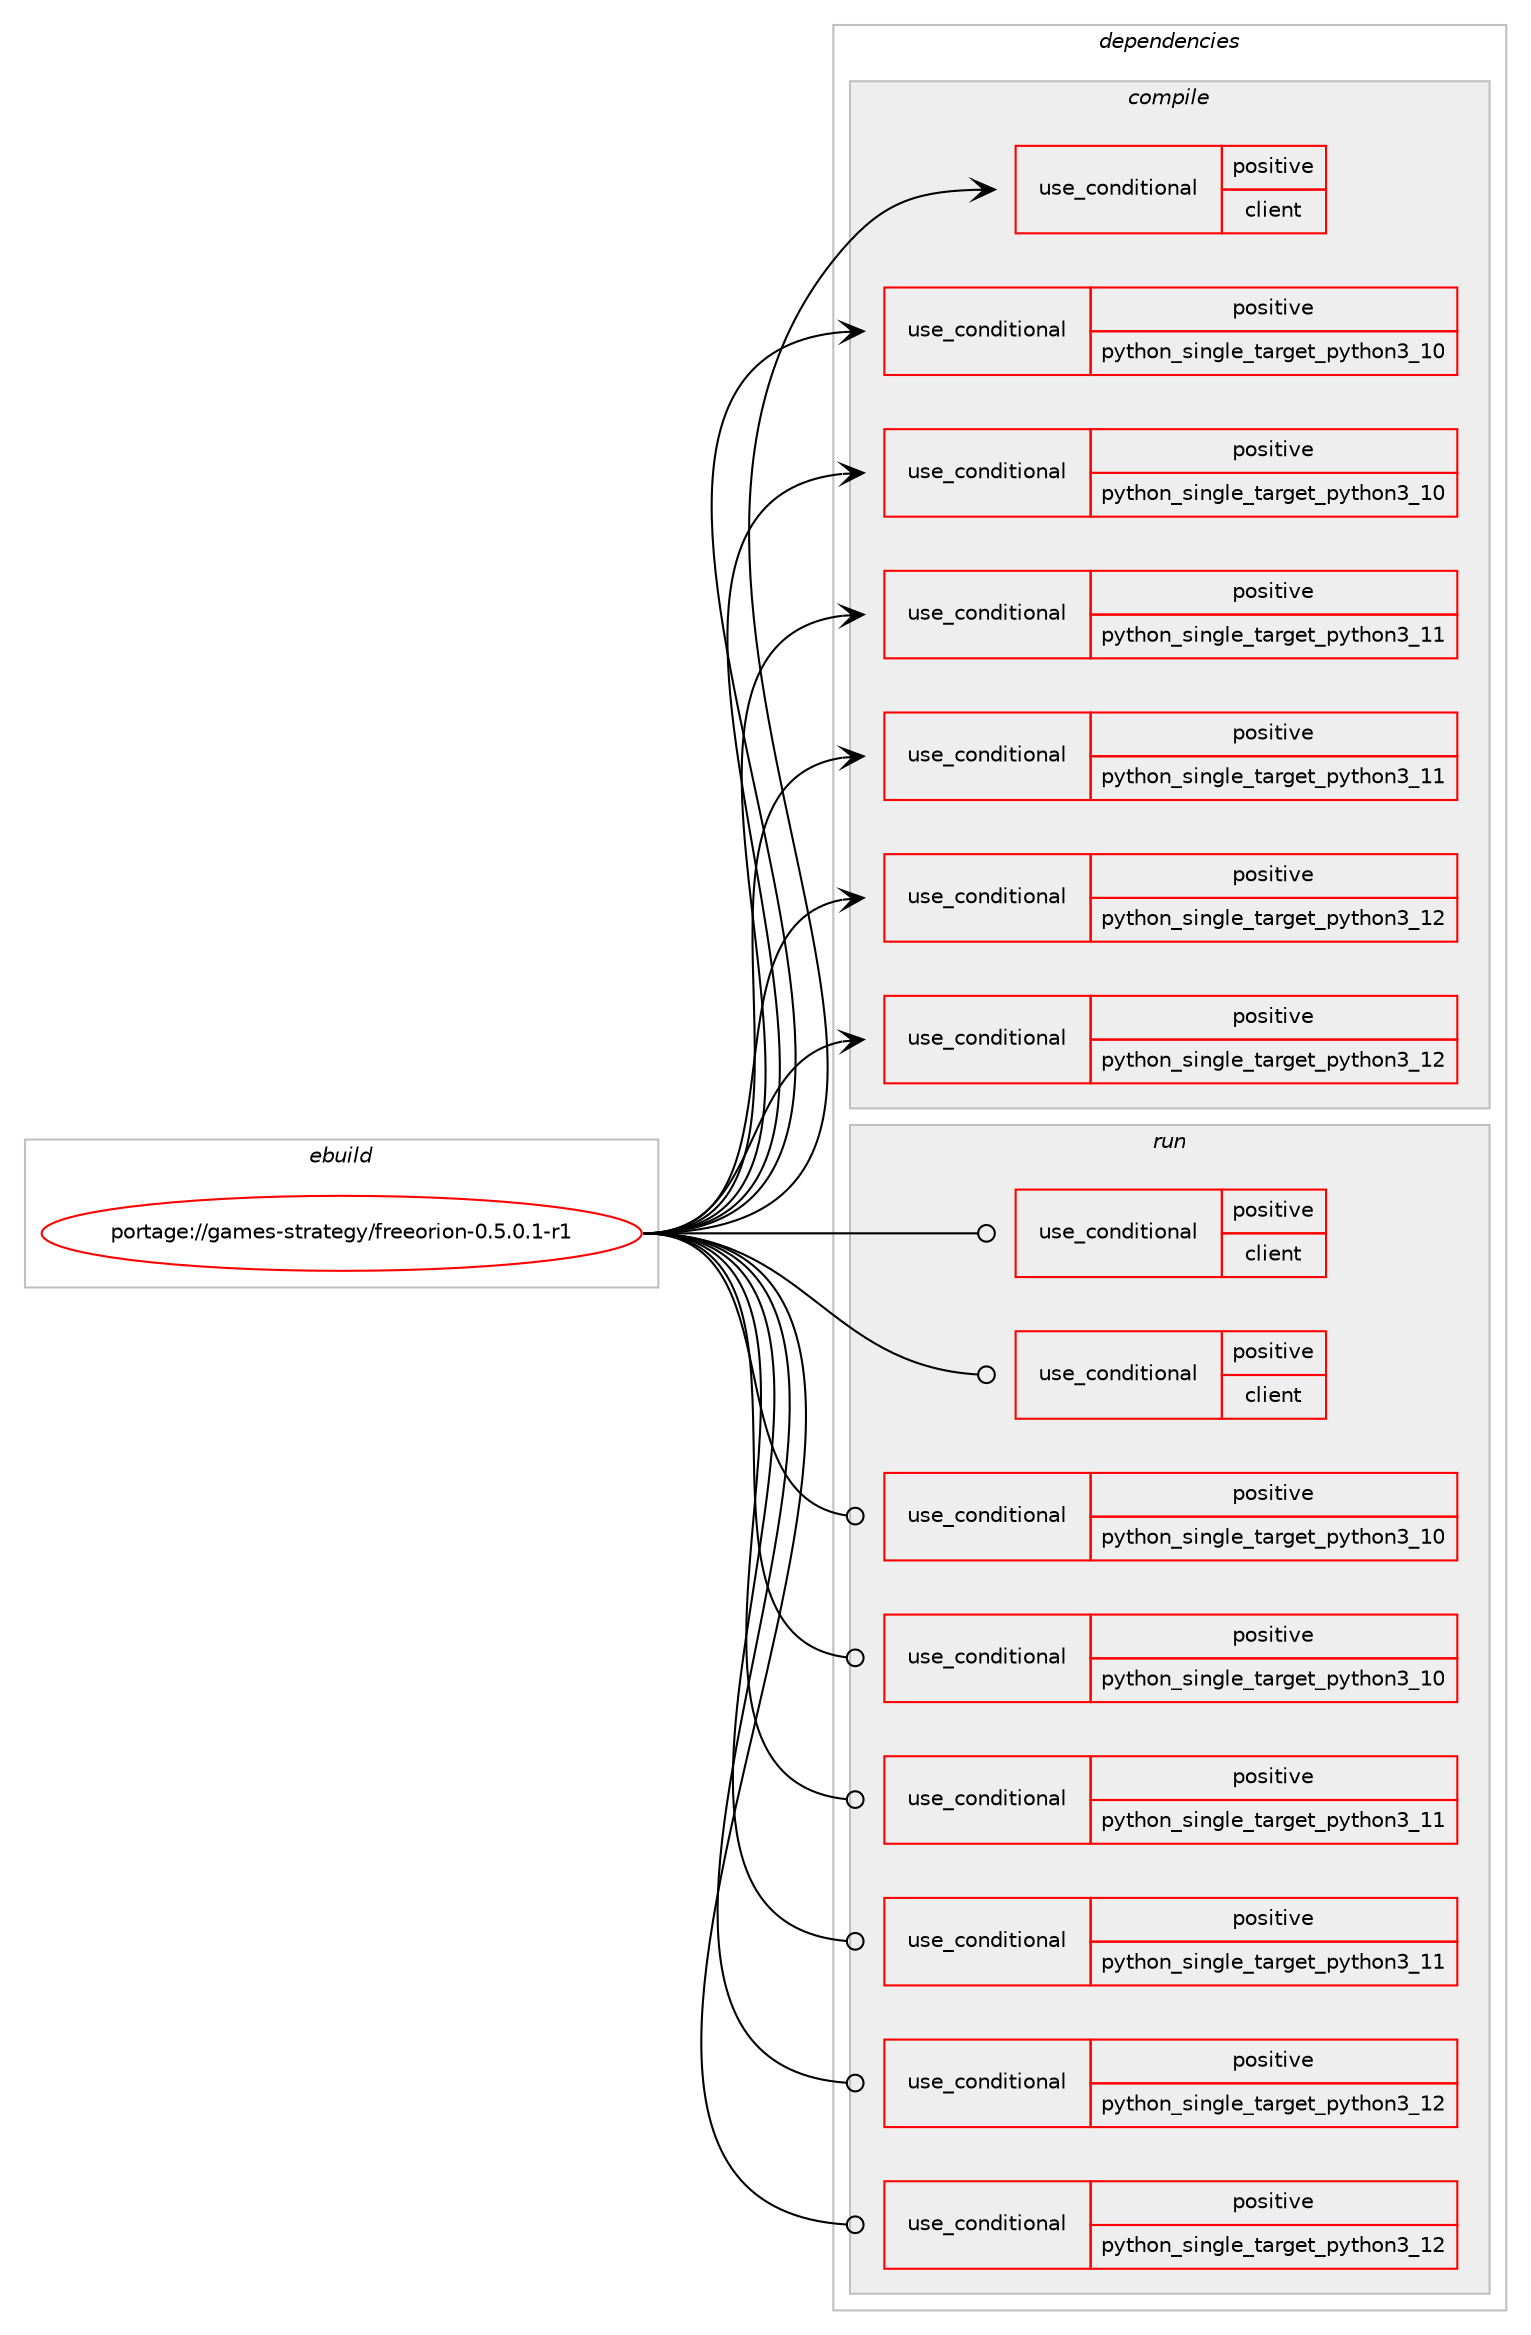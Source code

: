 digraph prolog {

# *************
# Graph options
# *************

newrank=true;
concentrate=true;
compound=true;
graph [rankdir=LR,fontname=Helvetica,fontsize=10,ranksep=1.5];#, ranksep=2.5, nodesep=0.2];
edge  [arrowhead=vee];
node  [fontname=Helvetica,fontsize=10];

# **********
# The ebuild
# **********

subgraph cluster_leftcol {
color=gray;
rank=same;
label=<<i>ebuild</i>>;
id [label="portage://games-strategy/freeorion-0.5.0.1-r1", color=red, width=4, href="../games-strategy/freeorion-0.5.0.1-r1.svg"];
}

# ****************
# The dependencies
# ****************

subgraph cluster_midcol {
color=gray;
label=<<i>dependencies</i>>;
subgraph cluster_compile {
fillcolor="#eeeeee";
style=filled;
label=<<i>compile</i>>;
subgraph cond63368 {
dependency116895 [label=<<TABLE BORDER="0" CELLBORDER="1" CELLSPACING="0" CELLPADDING="4"><TR><TD ROWSPAN="3" CELLPADDING="10">use_conditional</TD></TR><TR><TD>positive</TD></TR><TR><TD>client</TD></TR></TABLE>>, shape=none, color=red];
# *** BEGIN UNKNOWN DEPENDENCY TYPE (TODO) ***
# dependency116895 -> package_dependency(portage://games-strategy/freeorion-0.5.0.1-r1,install,no,media-libs,freetype,none,[,,],[],[])
# *** END UNKNOWN DEPENDENCY TYPE (TODO) ***

# *** BEGIN UNKNOWN DEPENDENCY TYPE (TODO) ***
# dependency116895 -> package_dependency(portage://games-strategy/freeorion-0.5.0.1-r1,install,no,media-libs,glew,none,[,,],[slot(0),equal],[])
# *** END UNKNOWN DEPENDENCY TYPE (TODO) ***

# *** BEGIN UNKNOWN DEPENDENCY TYPE (TODO) ***
# dependency116895 -> package_dependency(portage://games-strategy/freeorion-0.5.0.1-r1,install,no,media-libs,libglvnd,none,[,,],[],[])
# *** END UNKNOWN DEPENDENCY TYPE (TODO) ***

# *** BEGIN UNKNOWN DEPENDENCY TYPE (TODO) ***
# dependency116895 -> package_dependency(portage://games-strategy/freeorion-0.5.0.1-r1,install,no,media-libs,libogg,none,[,,],[],[])
# *** END UNKNOWN DEPENDENCY TYPE (TODO) ***

# *** BEGIN UNKNOWN DEPENDENCY TYPE (TODO) ***
# dependency116895 -> package_dependency(portage://games-strategy/freeorion-0.5.0.1-r1,install,no,media-libs,libpng,none,[,,],any_same_slot,[])
# *** END UNKNOWN DEPENDENCY TYPE (TODO) ***

# *** BEGIN UNKNOWN DEPENDENCY TYPE (TODO) ***
# dependency116895 -> package_dependency(portage://games-strategy/freeorion-0.5.0.1-r1,install,no,media-libs,libsdl2,none,[,,],[],[use(enable(opengl),none),use(enable(video),none)])
# *** END UNKNOWN DEPENDENCY TYPE (TODO) ***

# *** BEGIN UNKNOWN DEPENDENCY TYPE (TODO) ***
# dependency116895 -> package_dependency(portage://games-strategy/freeorion-0.5.0.1-r1,install,no,media-libs,libvorbis,none,[,,],[],[])
# *** END UNKNOWN DEPENDENCY TYPE (TODO) ***

# *** BEGIN UNKNOWN DEPENDENCY TYPE (TODO) ***
# dependency116895 -> package_dependency(portage://games-strategy/freeorion-0.5.0.1-r1,install,no,media-libs,openal,none,[,,],[],[])
# *** END UNKNOWN DEPENDENCY TYPE (TODO) ***

}
id:e -> dependency116895:w [weight=20,style="solid",arrowhead="vee"];
subgraph cond63369 {
dependency116896 [label=<<TABLE BORDER="0" CELLBORDER="1" CELLSPACING="0" CELLPADDING="4"><TR><TD ROWSPAN="3" CELLPADDING="10">use_conditional</TD></TR><TR><TD>positive</TD></TR><TR><TD>python_single_target_python3_10</TD></TR></TABLE>>, shape=none, color=red];
# *** BEGIN UNKNOWN DEPENDENCY TYPE (TODO) ***
# dependency116896 -> package_dependency(portage://games-strategy/freeorion-0.5.0.1-r1,install,no,dev-lang,python,none,[,,],[slot(3.10)],[])
# *** END UNKNOWN DEPENDENCY TYPE (TODO) ***

}
id:e -> dependency116896:w [weight=20,style="solid",arrowhead="vee"];
subgraph cond63370 {
dependency116897 [label=<<TABLE BORDER="0" CELLBORDER="1" CELLSPACING="0" CELLPADDING="4"><TR><TD ROWSPAN="3" CELLPADDING="10">use_conditional</TD></TR><TR><TD>positive</TD></TR><TR><TD>python_single_target_python3_10</TD></TR></TABLE>>, shape=none, color=red];
# *** BEGIN UNKNOWN DEPENDENCY TYPE (TODO) ***
# dependency116897 -> package_dependency(portage://games-strategy/freeorion-0.5.0.1-r1,install,no,dev-libs,boost,none,[,,],any_same_slot,[use(enable(python_targets_python3_10),negative),use(enable(nls),none),use(enable(python),none)])
# *** END UNKNOWN DEPENDENCY TYPE (TODO) ***

}
id:e -> dependency116897:w [weight=20,style="solid",arrowhead="vee"];
subgraph cond63371 {
dependency116898 [label=<<TABLE BORDER="0" CELLBORDER="1" CELLSPACING="0" CELLPADDING="4"><TR><TD ROWSPAN="3" CELLPADDING="10">use_conditional</TD></TR><TR><TD>positive</TD></TR><TR><TD>python_single_target_python3_11</TD></TR></TABLE>>, shape=none, color=red];
# *** BEGIN UNKNOWN DEPENDENCY TYPE (TODO) ***
# dependency116898 -> package_dependency(portage://games-strategy/freeorion-0.5.0.1-r1,install,no,dev-lang,python,none,[,,],[slot(3.11)],[])
# *** END UNKNOWN DEPENDENCY TYPE (TODO) ***

}
id:e -> dependency116898:w [weight=20,style="solid",arrowhead="vee"];
subgraph cond63372 {
dependency116899 [label=<<TABLE BORDER="0" CELLBORDER="1" CELLSPACING="0" CELLPADDING="4"><TR><TD ROWSPAN="3" CELLPADDING="10">use_conditional</TD></TR><TR><TD>positive</TD></TR><TR><TD>python_single_target_python3_11</TD></TR></TABLE>>, shape=none, color=red];
# *** BEGIN UNKNOWN DEPENDENCY TYPE (TODO) ***
# dependency116899 -> package_dependency(portage://games-strategy/freeorion-0.5.0.1-r1,install,no,dev-libs,boost,none,[,,],any_same_slot,[use(enable(python_targets_python3_11),negative),use(enable(nls),none),use(enable(python),none)])
# *** END UNKNOWN DEPENDENCY TYPE (TODO) ***

}
id:e -> dependency116899:w [weight=20,style="solid",arrowhead="vee"];
subgraph cond63373 {
dependency116900 [label=<<TABLE BORDER="0" CELLBORDER="1" CELLSPACING="0" CELLPADDING="4"><TR><TD ROWSPAN="3" CELLPADDING="10">use_conditional</TD></TR><TR><TD>positive</TD></TR><TR><TD>python_single_target_python3_12</TD></TR></TABLE>>, shape=none, color=red];
# *** BEGIN UNKNOWN DEPENDENCY TYPE (TODO) ***
# dependency116900 -> package_dependency(portage://games-strategy/freeorion-0.5.0.1-r1,install,no,dev-lang,python,none,[,,],[slot(3.12)],[])
# *** END UNKNOWN DEPENDENCY TYPE (TODO) ***

}
id:e -> dependency116900:w [weight=20,style="solid",arrowhead="vee"];
subgraph cond63374 {
dependency116901 [label=<<TABLE BORDER="0" CELLBORDER="1" CELLSPACING="0" CELLPADDING="4"><TR><TD ROWSPAN="3" CELLPADDING="10">use_conditional</TD></TR><TR><TD>positive</TD></TR><TR><TD>python_single_target_python3_12</TD></TR></TABLE>>, shape=none, color=red];
# *** BEGIN UNKNOWN DEPENDENCY TYPE (TODO) ***
# dependency116901 -> package_dependency(portage://games-strategy/freeorion-0.5.0.1-r1,install,no,dev-libs,boost,none,[,,],any_same_slot,[use(enable(python_targets_python3_12),negative),use(enable(nls),none),use(enable(python),none)])
# *** END UNKNOWN DEPENDENCY TYPE (TODO) ***

}
id:e -> dependency116901:w [weight=20,style="solid",arrowhead="vee"];
# *** BEGIN UNKNOWN DEPENDENCY TYPE (TODO) ***
# id -> package_dependency(portage://games-strategy/freeorion-0.5.0.1-r1,install,no,sys-libs,zlib,none,[,,],any_same_slot,[])
# *** END UNKNOWN DEPENDENCY TYPE (TODO) ***

}
subgraph cluster_compileandrun {
fillcolor="#eeeeee";
style=filled;
label=<<i>compile and run</i>>;
}
subgraph cluster_run {
fillcolor="#eeeeee";
style=filled;
label=<<i>run</i>>;
subgraph cond63375 {
dependency116902 [label=<<TABLE BORDER="0" CELLBORDER="1" CELLSPACING="0" CELLPADDING="4"><TR><TD ROWSPAN="3" CELLPADDING="10">use_conditional</TD></TR><TR><TD>positive</TD></TR><TR><TD>client</TD></TR></TABLE>>, shape=none, color=red];
# *** BEGIN UNKNOWN DEPENDENCY TYPE (TODO) ***
# dependency116902 -> package_dependency(portage://games-strategy/freeorion-0.5.0.1-r1,run,no,media-fonts,dejavu,none,[,,],[],[])
# *** END UNKNOWN DEPENDENCY TYPE (TODO) ***

# *** BEGIN UNKNOWN DEPENDENCY TYPE (TODO) ***
# dependency116902 -> package_dependency(portage://games-strategy/freeorion-0.5.0.1-r1,run,no,media-fonts,roboto,none,[,,],[],[])
# *** END UNKNOWN DEPENDENCY TYPE (TODO) ***

}
id:e -> dependency116902:w [weight=20,style="solid",arrowhead="odot"];
subgraph cond63376 {
dependency116903 [label=<<TABLE BORDER="0" CELLBORDER="1" CELLSPACING="0" CELLPADDING="4"><TR><TD ROWSPAN="3" CELLPADDING="10">use_conditional</TD></TR><TR><TD>positive</TD></TR><TR><TD>client</TD></TR></TABLE>>, shape=none, color=red];
# *** BEGIN UNKNOWN DEPENDENCY TYPE (TODO) ***
# dependency116903 -> package_dependency(portage://games-strategy/freeorion-0.5.0.1-r1,run,no,media-libs,freetype,none,[,,],[],[])
# *** END UNKNOWN DEPENDENCY TYPE (TODO) ***

# *** BEGIN UNKNOWN DEPENDENCY TYPE (TODO) ***
# dependency116903 -> package_dependency(portage://games-strategy/freeorion-0.5.0.1-r1,run,no,media-libs,glew,none,[,,],[slot(0),equal],[])
# *** END UNKNOWN DEPENDENCY TYPE (TODO) ***

# *** BEGIN UNKNOWN DEPENDENCY TYPE (TODO) ***
# dependency116903 -> package_dependency(portage://games-strategy/freeorion-0.5.0.1-r1,run,no,media-libs,libglvnd,none,[,,],[],[])
# *** END UNKNOWN DEPENDENCY TYPE (TODO) ***

# *** BEGIN UNKNOWN DEPENDENCY TYPE (TODO) ***
# dependency116903 -> package_dependency(portage://games-strategy/freeorion-0.5.0.1-r1,run,no,media-libs,libogg,none,[,,],[],[])
# *** END UNKNOWN DEPENDENCY TYPE (TODO) ***

# *** BEGIN UNKNOWN DEPENDENCY TYPE (TODO) ***
# dependency116903 -> package_dependency(portage://games-strategy/freeorion-0.5.0.1-r1,run,no,media-libs,libpng,none,[,,],any_same_slot,[])
# *** END UNKNOWN DEPENDENCY TYPE (TODO) ***

# *** BEGIN UNKNOWN DEPENDENCY TYPE (TODO) ***
# dependency116903 -> package_dependency(portage://games-strategy/freeorion-0.5.0.1-r1,run,no,media-libs,libsdl2,none,[,,],[],[use(enable(opengl),none),use(enable(video),none)])
# *** END UNKNOWN DEPENDENCY TYPE (TODO) ***

# *** BEGIN UNKNOWN DEPENDENCY TYPE (TODO) ***
# dependency116903 -> package_dependency(portage://games-strategy/freeorion-0.5.0.1-r1,run,no,media-libs,libvorbis,none,[,,],[],[])
# *** END UNKNOWN DEPENDENCY TYPE (TODO) ***

# *** BEGIN UNKNOWN DEPENDENCY TYPE (TODO) ***
# dependency116903 -> package_dependency(portage://games-strategy/freeorion-0.5.0.1-r1,run,no,media-libs,openal,none,[,,],[],[])
# *** END UNKNOWN DEPENDENCY TYPE (TODO) ***

}
id:e -> dependency116903:w [weight=20,style="solid",arrowhead="odot"];
subgraph cond63377 {
dependency116904 [label=<<TABLE BORDER="0" CELLBORDER="1" CELLSPACING="0" CELLPADDING="4"><TR><TD ROWSPAN="3" CELLPADDING="10">use_conditional</TD></TR><TR><TD>positive</TD></TR><TR><TD>python_single_target_python3_10</TD></TR></TABLE>>, shape=none, color=red];
# *** BEGIN UNKNOWN DEPENDENCY TYPE (TODO) ***
# dependency116904 -> package_dependency(portage://games-strategy/freeorion-0.5.0.1-r1,run,no,dev-lang,python,none,[,,],[slot(3.10)],[])
# *** END UNKNOWN DEPENDENCY TYPE (TODO) ***

}
id:e -> dependency116904:w [weight=20,style="solid",arrowhead="odot"];
subgraph cond63378 {
dependency116905 [label=<<TABLE BORDER="0" CELLBORDER="1" CELLSPACING="0" CELLPADDING="4"><TR><TD ROWSPAN="3" CELLPADDING="10">use_conditional</TD></TR><TR><TD>positive</TD></TR><TR><TD>python_single_target_python3_10</TD></TR></TABLE>>, shape=none, color=red];
# *** BEGIN UNKNOWN DEPENDENCY TYPE (TODO) ***
# dependency116905 -> package_dependency(portage://games-strategy/freeorion-0.5.0.1-r1,run,no,dev-libs,boost,none,[,,],any_same_slot,[use(enable(python_targets_python3_10),negative),use(enable(nls),none),use(enable(python),none)])
# *** END UNKNOWN DEPENDENCY TYPE (TODO) ***

}
id:e -> dependency116905:w [weight=20,style="solid",arrowhead="odot"];
subgraph cond63379 {
dependency116906 [label=<<TABLE BORDER="0" CELLBORDER="1" CELLSPACING="0" CELLPADDING="4"><TR><TD ROWSPAN="3" CELLPADDING="10">use_conditional</TD></TR><TR><TD>positive</TD></TR><TR><TD>python_single_target_python3_11</TD></TR></TABLE>>, shape=none, color=red];
# *** BEGIN UNKNOWN DEPENDENCY TYPE (TODO) ***
# dependency116906 -> package_dependency(portage://games-strategy/freeorion-0.5.0.1-r1,run,no,dev-lang,python,none,[,,],[slot(3.11)],[])
# *** END UNKNOWN DEPENDENCY TYPE (TODO) ***

}
id:e -> dependency116906:w [weight=20,style="solid",arrowhead="odot"];
subgraph cond63380 {
dependency116907 [label=<<TABLE BORDER="0" CELLBORDER="1" CELLSPACING="0" CELLPADDING="4"><TR><TD ROWSPAN="3" CELLPADDING="10">use_conditional</TD></TR><TR><TD>positive</TD></TR><TR><TD>python_single_target_python3_11</TD></TR></TABLE>>, shape=none, color=red];
# *** BEGIN UNKNOWN DEPENDENCY TYPE (TODO) ***
# dependency116907 -> package_dependency(portage://games-strategy/freeorion-0.5.0.1-r1,run,no,dev-libs,boost,none,[,,],any_same_slot,[use(enable(python_targets_python3_11),negative),use(enable(nls),none),use(enable(python),none)])
# *** END UNKNOWN DEPENDENCY TYPE (TODO) ***

}
id:e -> dependency116907:w [weight=20,style="solid",arrowhead="odot"];
subgraph cond63381 {
dependency116908 [label=<<TABLE BORDER="0" CELLBORDER="1" CELLSPACING="0" CELLPADDING="4"><TR><TD ROWSPAN="3" CELLPADDING="10">use_conditional</TD></TR><TR><TD>positive</TD></TR><TR><TD>python_single_target_python3_12</TD></TR></TABLE>>, shape=none, color=red];
# *** BEGIN UNKNOWN DEPENDENCY TYPE (TODO) ***
# dependency116908 -> package_dependency(portage://games-strategy/freeorion-0.5.0.1-r1,run,no,dev-lang,python,none,[,,],[slot(3.12)],[])
# *** END UNKNOWN DEPENDENCY TYPE (TODO) ***

}
id:e -> dependency116908:w [weight=20,style="solid",arrowhead="odot"];
subgraph cond63382 {
dependency116909 [label=<<TABLE BORDER="0" CELLBORDER="1" CELLSPACING="0" CELLPADDING="4"><TR><TD ROWSPAN="3" CELLPADDING="10">use_conditional</TD></TR><TR><TD>positive</TD></TR><TR><TD>python_single_target_python3_12</TD></TR></TABLE>>, shape=none, color=red];
# *** BEGIN UNKNOWN DEPENDENCY TYPE (TODO) ***
# dependency116909 -> package_dependency(portage://games-strategy/freeorion-0.5.0.1-r1,run,no,dev-libs,boost,none,[,,],any_same_slot,[use(enable(python_targets_python3_12),negative),use(enable(nls),none),use(enable(python),none)])
# *** END UNKNOWN DEPENDENCY TYPE (TODO) ***

}
id:e -> dependency116909:w [weight=20,style="solid",arrowhead="odot"];
# *** BEGIN UNKNOWN DEPENDENCY TYPE (TODO) ***
# id -> package_dependency(portage://games-strategy/freeorion-0.5.0.1-r1,run,no,sys-libs,zlib,none,[,,],any_same_slot,[])
# *** END UNKNOWN DEPENDENCY TYPE (TODO) ***

}
}

# **************
# The candidates
# **************

subgraph cluster_choices {
rank=same;
color=gray;
label=<<i>candidates</i>>;

}

}
